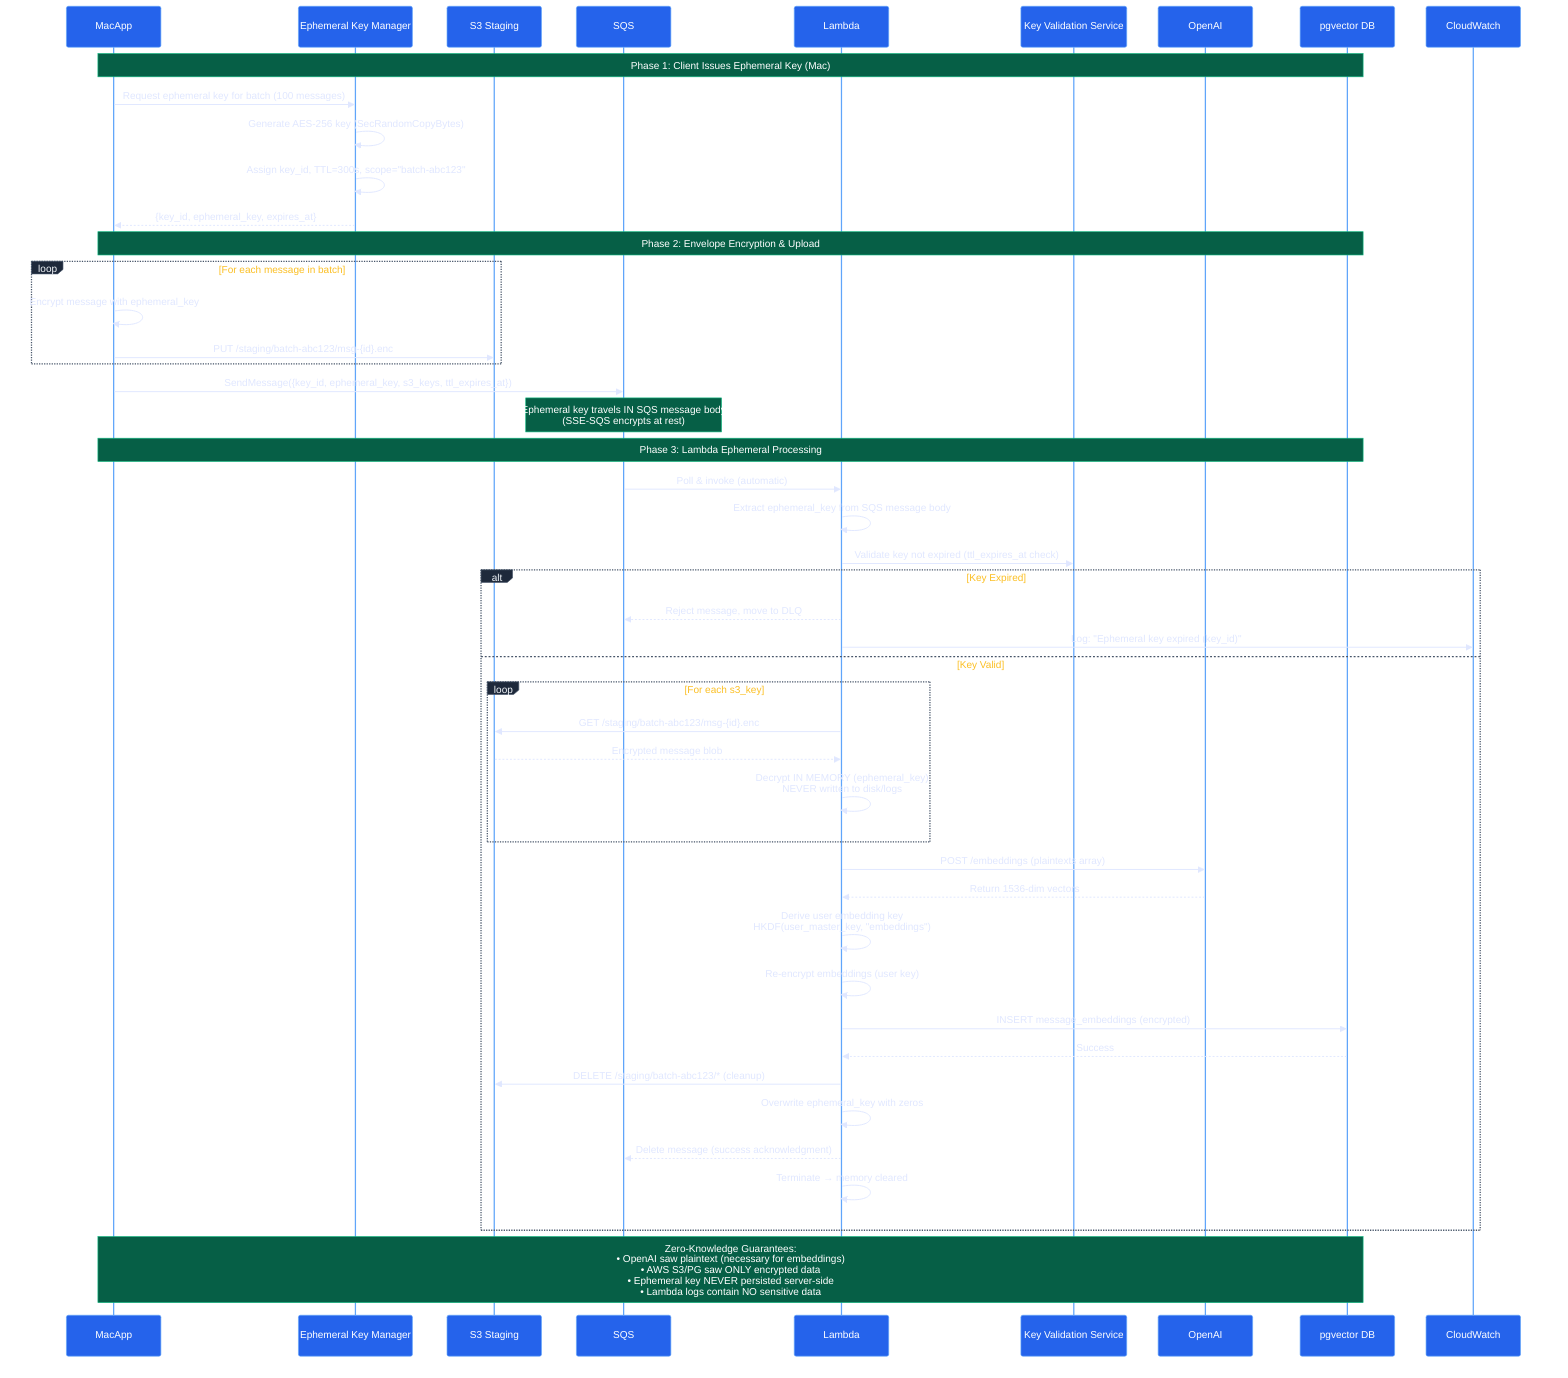 sequenceDiagram
    participant MacApp
    participant KeyMgr as Ephemeral Key Manager
    participant S3 as S3 Staging
    participant SQS
    participant Lambda
    participant KMS as Key Validation Service
    participant OpenAI
    participant PG as pgvector DB

    Note over MacApp,PG: Phase 1: Client Issues Ephemeral Key (Mac)

    MacApp->>KeyMgr: Request ephemeral key for batch (100 messages)
    KeyMgr->>KeyMgr: Generate AES-256 key (SecRandomCopyBytes)
    KeyMgr->>KeyMgr: Assign key_id, TTL=300s, scope="batch-abc123"
    KeyMgr-->>MacApp: {key_id, ephemeral_key, expires_at}

    Note over MacApp,PG: Phase 2: Envelope Encryption & Upload

    loop For each message in batch
        MacApp->>MacApp: Encrypt message with ephemeral_key
        MacApp->>S3: PUT /staging/batch-abc123/msg-{id}.enc
    end

    MacApp->>SQS: SendMessage({key_id, ephemeral_key, s3_keys, ttl_expires_at})
    Note over SQS: Ephemeral key travels IN SQS message body<br/>(SSE-SQS encrypts at rest)

    Note over MacApp,PG: Phase 3: Lambda Ephemeral Processing

    SQS->>Lambda: Poll & invoke (automatic)
    Lambda->>Lambda: Extract ephemeral_key from SQS message body
    Lambda->>KMS: Validate key not expired (ttl_expires_at check)

    alt Key Expired
        Lambda-->>SQS: Reject message, move to DLQ
        Lambda->>CloudWatch: Log: "Ephemeral key expired (key_id)"
    else Key Valid
        loop For each s3_key
            Lambda->>S3: GET /staging/batch-abc123/msg-{id}.enc
            S3-->>Lambda: Encrypted message blob
            Lambda->>Lambda: Decrypt IN MEMORY (ephemeral_key)<br/>NEVER written to disk/logs
        end

        Lambda->>OpenAI: POST /embeddings (plaintexts array)
        OpenAI-->>Lambda: Return 1536-dim vectors

        Lambda->>Lambda: Derive user embedding key<br/>HKDF(user_master_key, "embeddings")
        Lambda->>Lambda: Re-encrypt embeddings (user key)

        Lambda->>PG: INSERT message_embeddings (encrypted)
        PG-->>Lambda: Success

        Lambda->>S3: DELETE /staging/batch-abc123/* (cleanup)
        Lambda->>Lambda: Overwrite ephemeral_key with zeros
        Lambda-->>SQS: Delete message (success acknowledgment)
        Lambda->>Lambda: Terminate → memory cleared
    end

    Note over MacApp,PG: Zero-Knowledge Guarantees:<br/>• OpenAI saw plaintext (necessary for embeddings)<br/>• AWS S3/PG saw ONLY encrypted data<br/>• Ephemeral key NEVER persisted server-side<br/>• Lambda logs contain NO sensitive data

    %% Styling for dark background with high contrast
    %%{init: {'theme':'dark', 'themeVariables': { 
        'actorBkg':'#2563eb',
        'actorBorder':'#60a5fa',
        'actorTextColor':'#ffffff',
        'actorLineColor':'#60a5fa',
        'signalColor':'#e0e7ff',
        'signalTextColor':'#e0e7ff',
        'labelBoxBkgColor':'#1e293b',
        'labelBoxBorderColor':'#475569',
        'labelTextColor':'#f1f5f9',
        'loopTextColor':'#fbbf24',
        'altTextColor':'#fb923c',
        'noteBkgColor':'#065f46',
        'noteBorderColor':'#10b981',
        'noteTextColor':'#ffffff',
        'activationBkgColor':'#7c3aed',
        'activationBorderColor':'#a78bfa',
        'sequenceNumberColor':'#ffffff'
    }}}%%